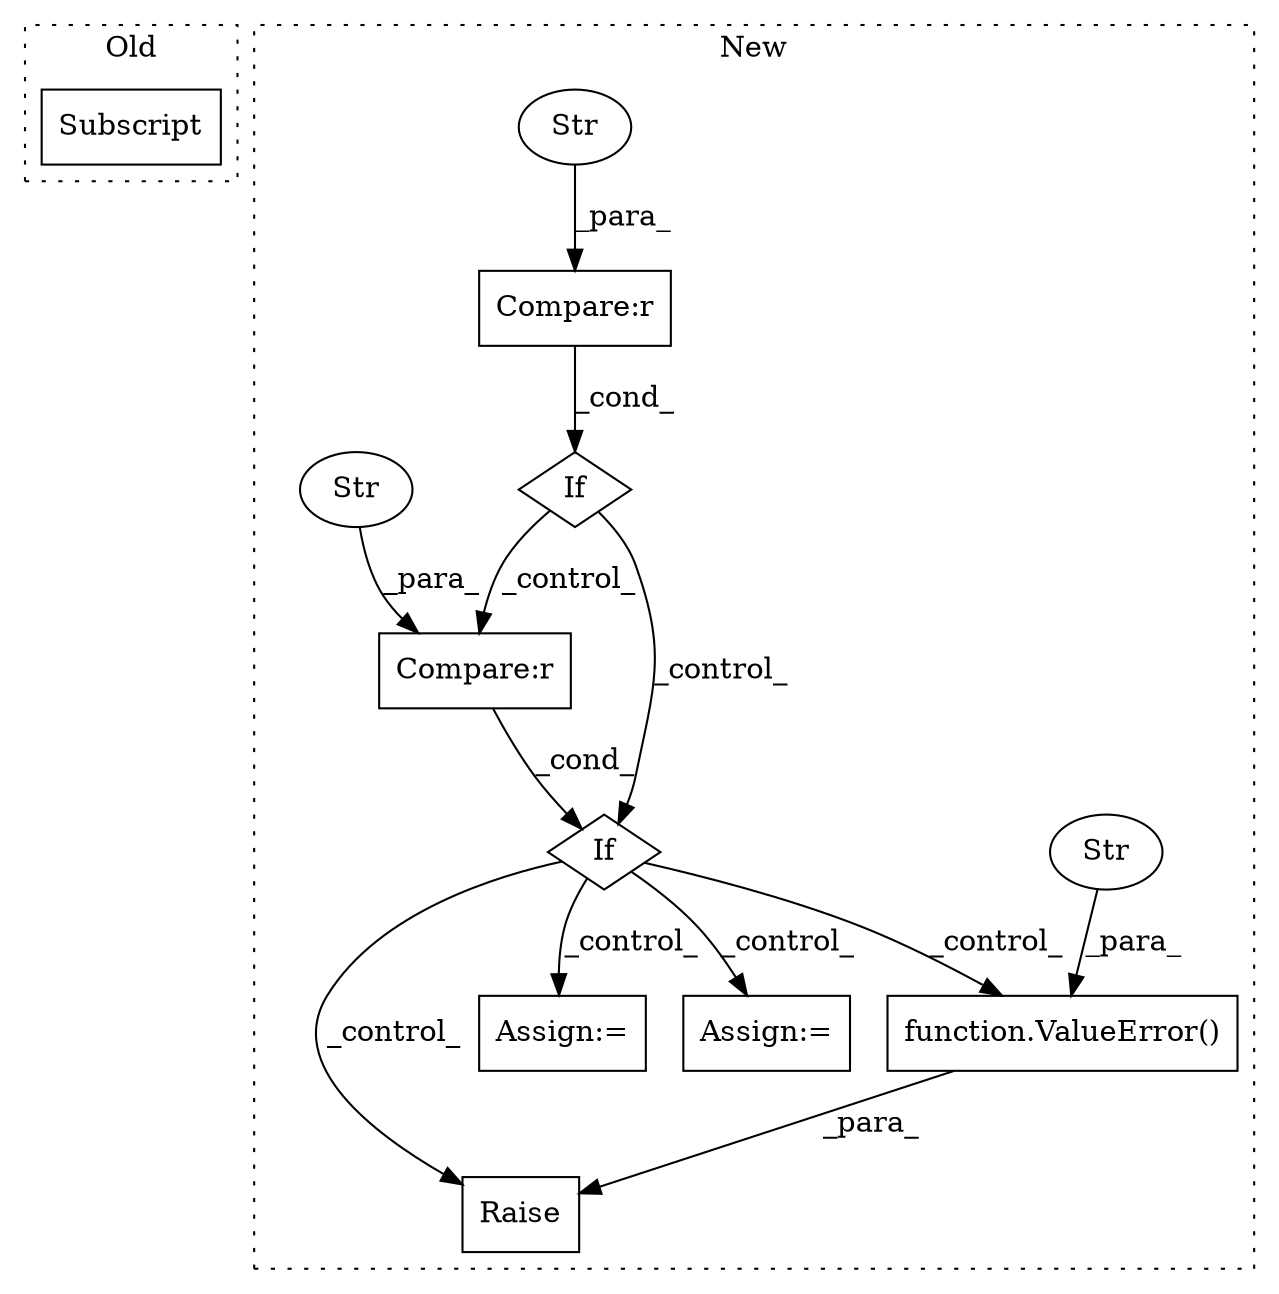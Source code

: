 digraph G {
subgraph cluster0 {
1 [label="Subscript" a="63" s="12632,0" l="23,0" shape="box"];
label = "Old";
style="dotted";
}
subgraph cluster1 {
2 [label="function.ValueError()" a="75" s="14417,14494" l="11,1" shape="box"];
3 [label="Raise" a="91" s="14411" l="6" shape="box"];
4 [label="Str" a="66" s="14428" l="66" shape="ellipse"];
5 [label="If" a="96" s="13465" l="3" shape="diamond"];
6 [label="Compare:r" a="40" s="13468" l="25" shape="box"];
7 [label="Assign:=" a="68" s="14078" l="3" shape="box"];
8 [label="If" a="96" s="13882" l="0" shape="diamond"];
9 [label="Compare:r" a="40" s="13882" l="24" shape="box"];
10 [label="Str" a="66" s="13488" l="5" shape="ellipse"];
11 [label="Str" a="66" s="13902" l="4" shape="ellipse"];
12 [label="Assign:=" a="68" s="14154" l="3" shape="box"];
label = "New";
style="dotted";
}
2 -> 3 [label="_para_"];
4 -> 2 [label="_para_"];
5 -> 8 [label="_control_"];
5 -> 9 [label="_control_"];
6 -> 5 [label="_cond_"];
8 -> 7 [label="_control_"];
8 -> 3 [label="_control_"];
8 -> 2 [label="_control_"];
8 -> 12 [label="_control_"];
9 -> 8 [label="_cond_"];
10 -> 6 [label="_para_"];
11 -> 9 [label="_para_"];
}